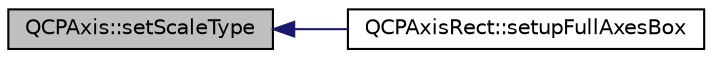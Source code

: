 digraph "QCPAxis::setScaleType"
{
  edge [fontname="Helvetica",fontsize="10",labelfontname="Helvetica",labelfontsize="10"];
  node [fontname="Helvetica",fontsize="10",shape=record];
  rankdir="LR";
  Node734 [label="QCPAxis::setScaleType",height=0.2,width=0.4,color="black", fillcolor="grey75", style="filled", fontcolor="black"];
  Node734 -> Node735 [dir="back",color="midnightblue",fontsize="10",style="solid",fontname="Helvetica"];
  Node735 [label="QCPAxisRect::setupFullAxesBox",height=0.2,width=0.4,color="black", fillcolor="white", style="filled",URL="$d8/dad/class_q_c_p_axis_rect.html#a5fa906175447b14206954f77fc7f1ef4"];
}
